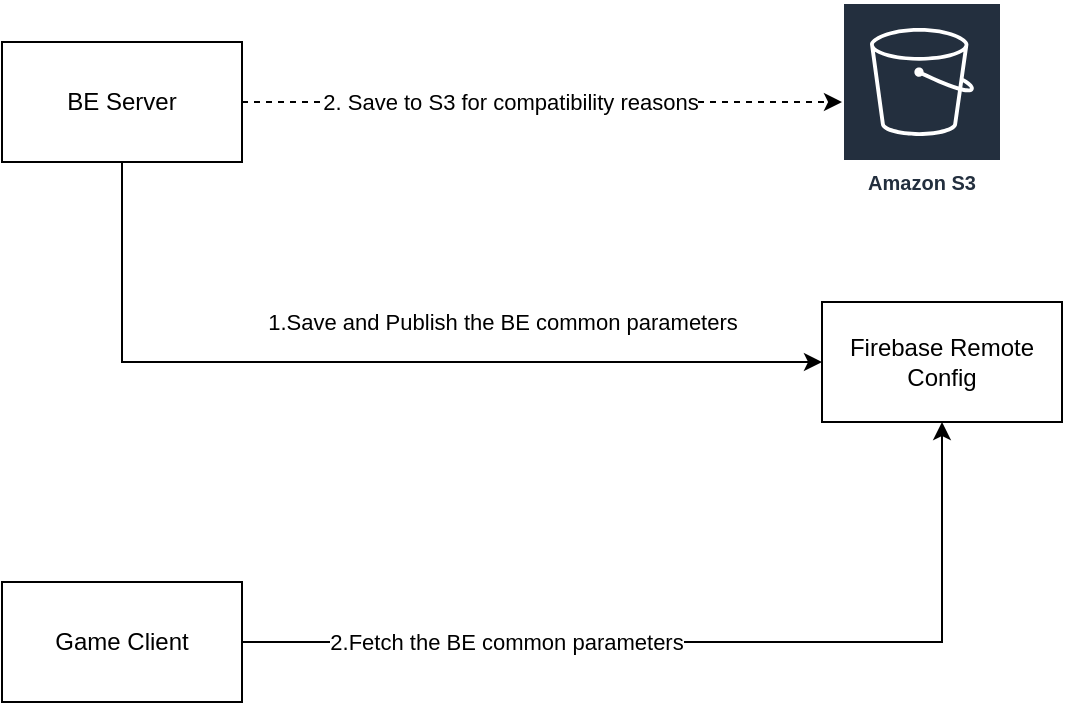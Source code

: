 <mxfile version="24.0.4" type="github">
  <diagram name="第 1 页" id="wQEscU7dNK0wzXcSkH58">
    <mxGraphModel dx="1434" dy="734" grid="1" gridSize="10" guides="1" tooltips="1" connect="1" arrows="1" fold="1" page="1" pageScale="1" pageWidth="827" pageHeight="1169" math="0" shadow="0">
      <root>
        <mxCell id="0" />
        <mxCell id="1" parent="0" />
        <mxCell id="SgkQILPMJPOA34FpKqAl-4" style="edgeStyle=orthogonalEdgeStyle;rounded=0;orthogonalLoop=1;jettySize=auto;html=1;" edge="1" parent="1" target="SgkQILPMJPOA34FpKqAl-2">
          <mxGeometry relative="1" as="geometry">
            <mxPoint x="220" y="120" as="sourcePoint" />
            <mxPoint x="570" y="220" as="targetPoint" />
            <Array as="points">
              <mxPoint x="220" y="250" />
            </Array>
          </mxGeometry>
        </mxCell>
        <mxCell id="SgkQILPMJPOA34FpKqAl-5" value="1.Save and Publish the&amp;nbsp;&lt;span data-darkreader-inline-color=&quot;&quot; data-darkreader-inline-bgcolor=&quot;&quot; style=&quot;background-color: rgb(255, 255, 255); color: rgb(0, 0, 0); --darkreader-inline-bgcolor: #2d2b27; --darkreader-inline-color: #fffff2;&quot;&gt;BE common parameters&lt;/span&gt;" style="edgeLabel;html=1;align=center;verticalAlign=middle;resizable=0;points=[];" vertex="1" connectable="0" parent="SgkQILPMJPOA34FpKqAl-4">
          <mxGeometry x="-0.043" y="1" relative="1" as="geometry">
            <mxPoint x="90" y="-19" as="offset" />
          </mxGeometry>
        </mxCell>
        <mxCell id="SgkQILPMJPOA34FpKqAl-10" style="edgeStyle=orthogonalEdgeStyle;rounded=0;orthogonalLoop=1;jettySize=auto;html=1;exitX=1;exitY=0.5;exitDx=0;exitDy=0;dashed=1;" edge="1" parent="1" source="SgkQILPMJPOA34FpKqAl-1" target="SgkQILPMJPOA34FpKqAl-8">
          <mxGeometry relative="1" as="geometry" />
        </mxCell>
        <mxCell id="SgkQILPMJPOA34FpKqAl-11" value="2. Save to S3 for compatibility reasons" style="edgeLabel;html=1;align=center;verticalAlign=middle;resizable=0;points=[];" vertex="1" connectable="0" parent="SgkQILPMJPOA34FpKqAl-10">
          <mxGeometry x="-0.353" y="1" relative="1" as="geometry">
            <mxPoint x="37" y="1" as="offset" />
          </mxGeometry>
        </mxCell>
        <mxCell id="SgkQILPMJPOA34FpKqAl-1" value="BE Server" style="rounded=0;whiteSpace=wrap;html=1;" vertex="1" parent="1">
          <mxGeometry x="160" y="90" width="120" height="60" as="geometry" />
        </mxCell>
        <mxCell id="SgkQILPMJPOA34FpKqAl-2" value="Firebase Remote Config" style="rounded=0;whiteSpace=wrap;html=1;" vertex="1" parent="1">
          <mxGeometry x="570" y="220" width="120" height="60" as="geometry" />
        </mxCell>
        <mxCell id="SgkQILPMJPOA34FpKqAl-6" style="edgeStyle=orthogonalEdgeStyle;rounded=0;orthogonalLoop=1;jettySize=auto;html=1;exitX=1;exitY=0.5;exitDx=0;exitDy=0;entryX=0.5;entryY=1;entryDx=0;entryDy=0;" edge="1" parent="1" source="SgkQILPMJPOA34FpKqAl-3" target="SgkQILPMJPOA34FpKqAl-2">
          <mxGeometry relative="1" as="geometry" />
        </mxCell>
        <mxCell id="SgkQILPMJPOA34FpKqAl-7" value="2.Fetch the BE common parameters" style="edgeLabel;html=1;align=center;verticalAlign=middle;resizable=0;points=[];" vertex="1" connectable="0" parent="SgkQILPMJPOA34FpKqAl-6">
          <mxGeometry x="-0.23" y="-1" relative="1" as="geometry">
            <mxPoint x="-45" y="-1" as="offset" />
          </mxGeometry>
        </mxCell>
        <mxCell id="SgkQILPMJPOA34FpKqAl-3" value="Game Client" style="rounded=0;whiteSpace=wrap;html=1;" vertex="1" parent="1">
          <mxGeometry x="160" y="360" width="120" height="60" as="geometry" />
        </mxCell>
        <mxCell id="SgkQILPMJPOA34FpKqAl-8" value="Amazon S3" style="sketch=0;outlineConnect=0;fontColor=#232F3E;gradientColor=none;strokeColor=#ffffff;fillColor=#232F3E;dashed=0;verticalLabelPosition=middle;verticalAlign=bottom;align=center;html=1;whiteSpace=wrap;fontSize=10;fontStyle=1;spacing=3;shape=mxgraph.aws4.productIcon;prIcon=mxgraph.aws4.s3;" vertex="1" parent="1">
          <mxGeometry x="580" y="70" width="80" height="100" as="geometry" />
        </mxCell>
      </root>
    </mxGraphModel>
  </diagram>
</mxfile>
